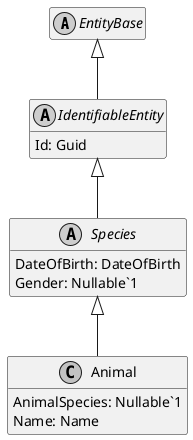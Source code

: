 ﻿@startuml
skinparam monochrome true
hide empty members

abstract class EntityBase {
}

EntityBase <|-- IdentifiableEntity

abstract class IdentifiableEntity {
    Id: Guid
}

IdentifiableEntity <|-- Species

abstract class Species {
    DateOfBirth: DateOfBirth
    Gender: Nullable`1
}

Species <|-- Animal

class Animal {
    AnimalSpecies: Nullable`1
    Name: Name
}

@enduml
